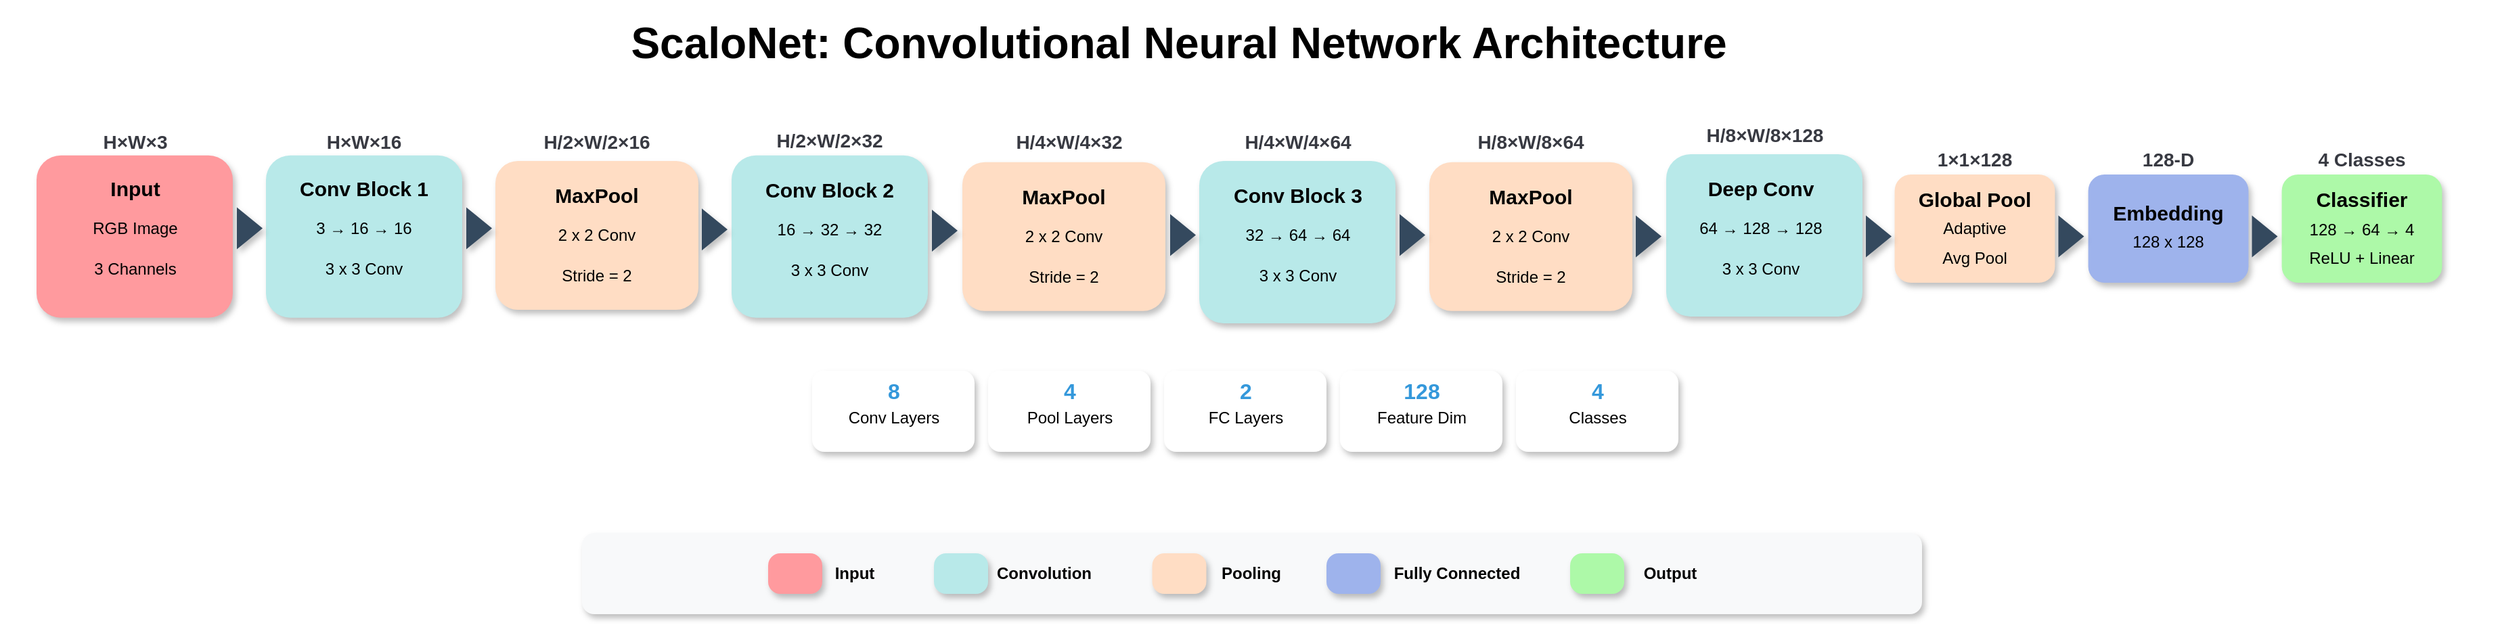 <mxfile version="28.2.0">
  <diagram name="Page-1" id="JE2Ti2y0dNud4Ru-ziMW">
    <mxGraphModel dx="2837" dy="1473" grid="1" gridSize="10" guides="1" tooltips="1" connect="1" arrows="1" fold="1" page="0" pageScale="1" pageWidth="1169" pageHeight="827" math="0" shadow="0">
      <root>
        <mxCell id="0" />
        <mxCell id="1" parent="0" />
        <mxCell id="ANGQTq8wLJbYGgAcVob9-1" value="&lt;div&gt;&lt;br&gt;&lt;/div&gt;" style="rounded=1;whiteSpace=wrap;html=1;strokeColor=none;fillColor=#B8E9E9;shadow=1;movable=1;resizable=1;rotatable=1;deletable=1;editable=1;locked=0;connectable=1;fontFamily=Helvetica;" parent="1" vertex="1">
          <mxGeometry x="90.5" y="0.91" width="145" height="120" as="geometry" />
        </mxCell>
        <mxCell id="ANGQTq8wLJbYGgAcVob9-2" value="Conv Block 2" style="text;html=1;align=center;verticalAlign=middle;whiteSpace=wrap;rounded=0;strokeColor=none;fontStyle=1;fontSize=15;movable=1;resizable=1;rotatable=1;deletable=1;editable=1;locked=0;connectable=1;shadow=1;fontFamily=Helvetica;" parent="1" vertex="1">
          <mxGeometry x="68" y="10.91" width="190" height="30" as="geometry" />
        </mxCell>
        <mxCell id="ANGQTq8wLJbYGgAcVob9-3" value="3 x 3 Conv" style="text;html=1;align=center;verticalAlign=middle;whiteSpace=wrap;rounded=0;strokeColor=none;movable=1;resizable=1;rotatable=1;deletable=1;editable=1;locked=0;connectable=1;shadow=1;fontFamily=Helvetica;" parent="1" vertex="1">
          <mxGeometry x="68" y="70.91" width="190" height="30" as="geometry" />
        </mxCell>
        <mxCell id="ANGQTq8wLJbYGgAcVob9-5" value="&lt;br&gt;&lt;div&gt;&lt;div&gt;16 → 32 → 32&lt;/div&gt;&lt;div&gt;&lt;br&gt;&lt;/div&gt;&lt;/div&gt;" style="text;html=1;align=center;verticalAlign=middle;whiteSpace=wrap;rounded=0;strokeColor=none;movable=1;resizable=1;rotatable=1;deletable=1;editable=1;locked=0;connectable=1;shadow=1;fontFamily=Helvetica;" parent="1" vertex="1">
          <mxGeometry x="68" y="40.91" width="190" height="30" as="geometry" />
        </mxCell>
        <mxCell id="ANGQTq8wLJbYGgAcVob9-7" value="&lt;div&gt;&lt;br&gt;&lt;/div&gt;" style="rounded=1;whiteSpace=wrap;html=1;strokeColor=none;fillColor=#B8E9E9;shadow=1;movable=1;resizable=1;rotatable=1;deletable=1;editable=1;locked=0;connectable=1;fontFamily=Helvetica;" parent="1" vertex="1">
          <mxGeometry x="436" y="5" width="145" height="120" as="geometry" />
        </mxCell>
        <mxCell id="ANGQTq8wLJbYGgAcVob9-8" value="Conv Block 3" style="text;html=1;align=center;verticalAlign=middle;whiteSpace=wrap;rounded=0;strokeColor=none;fontStyle=1;fontSize=15;movable=1;resizable=1;rotatable=1;deletable=1;editable=1;locked=0;connectable=1;shadow=1;fontFamily=Helvetica;" parent="1" vertex="1">
          <mxGeometry x="413.5" y="15" width="190" height="30" as="geometry" />
        </mxCell>
        <mxCell id="ANGQTq8wLJbYGgAcVob9-9" value="3 x 3 Conv" style="text;html=1;align=center;verticalAlign=middle;whiteSpace=wrap;rounded=0;strokeColor=none;movable=1;resizable=1;rotatable=1;deletable=1;editable=1;locked=0;connectable=1;shadow=1;fontFamily=Helvetica;" parent="1" vertex="1">
          <mxGeometry x="413.5" y="75" width="190" height="30" as="geometry" />
        </mxCell>
        <mxCell id="ANGQTq8wLJbYGgAcVob9-10" value="&lt;br&gt;&lt;div&gt;&lt;div&gt;32 → 64 → 64&lt;/div&gt;&lt;div&gt;&lt;br&gt;&lt;/div&gt;&lt;/div&gt;" style="text;html=1;align=center;verticalAlign=middle;whiteSpace=wrap;rounded=0;strokeColor=none;movable=1;resizable=1;rotatable=1;deletable=1;editable=1;locked=0;connectable=1;shadow=1;fontFamily=Helvetica;" parent="1" vertex="1">
          <mxGeometry x="413.5" y="45" width="190" height="30" as="geometry" />
        </mxCell>
        <mxCell id="ANGQTq8wLJbYGgAcVob9-15" value="&lt;div&gt;&lt;br&gt;&lt;/div&gt;" style="rounded=1;whiteSpace=wrap;html=1;strokeColor=none;fillColor=#FFDDC4;shadow=1;movable=1;resizable=1;rotatable=1;deletable=1;editable=1;locked=0;connectable=1;fontFamily=Helvetica;" parent="1" vertex="1">
          <mxGeometry x="261" y="5.91" width="150" height="110" as="geometry" />
        </mxCell>
        <mxCell id="ANGQTq8wLJbYGgAcVob9-16" value="MaxPool" style="text;html=1;align=center;verticalAlign=middle;whiteSpace=wrap;rounded=0;strokeColor=none;fontStyle=1;fontSize=15;movable=1;resizable=1;rotatable=1;deletable=1;editable=1;locked=0;connectable=1;shadow=1;fontFamily=Helvetica;" parent="1" vertex="1">
          <mxGeometry x="241" y="15.91" width="190" height="30" as="geometry" />
        </mxCell>
        <mxCell id="ANGQTq8wLJbYGgAcVob9-17" value="2 x 2 Conv" style="text;html=1;align=center;verticalAlign=middle;whiteSpace=wrap;rounded=0;strokeColor=none;movable=1;resizable=1;rotatable=1;deletable=1;editable=1;locked=0;connectable=1;shadow=1;fontFamily=Helvetica;" parent="1" vertex="1">
          <mxGeometry x="241" y="45.91" width="190" height="30" as="geometry" />
        </mxCell>
        <mxCell id="ANGQTq8wLJbYGgAcVob9-18" value="&lt;div&gt;&lt;div&gt;Stride = 2&lt;/div&gt;&lt;/div&gt;" style="text;html=1;align=center;verticalAlign=middle;whiteSpace=wrap;rounded=0;strokeColor=none;movable=1;resizable=1;rotatable=1;deletable=1;editable=1;locked=0;connectable=1;shadow=1;fontFamily=Helvetica;" parent="1" vertex="1">
          <mxGeometry x="241" y="75.91" width="190" height="30" as="geometry" />
        </mxCell>
        <mxCell id="ANGQTq8wLJbYGgAcVob9-19" value="&lt;div&gt;&lt;br&gt;&lt;/div&gt;" style="rounded=1;whiteSpace=wrap;html=1;strokeColor=none;fillColor=#FFDDC4;shadow=1;movable=1;resizable=1;rotatable=1;deletable=1;editable=1;locked=0;connectable=1;fontFamily=Helvetica;" parent="1" vertex="1">
          <mxGeometry x="-84" y="5" width="150" height="110" as="geometry" />
        </mxCell>
        <mxCell id="ANGQTq8wLJbYGgAcVob9-20" value="MaxPool" style="text;html=1;align=center;verticalAlign=middle;whiteSpace=wrap;rounded=0;strokeColor=none;fontStyle=1;fontSize=15;movable=1;resizable=1;rotatable=1;deletable=1;editable=1;locked=0;connectable=1;shadow=1;fontFamily=Helvetica;" parent="1" vertex="1">
          <mxGeometry x="-104" y="15" width="190" height="30" as="geometry" />
        </mxCell>
        <mxCell id="ANGQTq8wLJbYGgAcVob9-21" value="2 x 2 Conv" style="text;html=1;align=center;verticalAlign=middle;whiteSpace=wrap;rounded=0;strokeColor=none;movable=1;resizable=1;rotatable=1;deletable=1;editable=1;locked=0;connectable=1;shadow=1;fontFamily=Helvetica;" parent="1" vertex="1">
          <mxGeometry x="-104" y="45" width="190" height="30" as="geometry" />
        </mxCell>
        <mxCell id="ANGQTq8wLJbYGgAcVob9-22" value="&lt;div&gt;&lt;div&gt;Stride = 2&lt;/div&gt;&lt;/div&gt;" style="text;html=1;align=center;verticalAlign=middle;whiteSpace=wrap;rounded=0;strokeColor=none;movable=1;resizable=1;rotatable=1;deletable=1;editable=1;locked=0;connectable=1;shadow=1;fontFamily=Helvetica;" parent="1" vertex="1">
          <mxGeometry x="-104" y="75" width="190" height="30" as="geometry" />
        </mxCell>
        <mxCell id="ANGQTq8wLJbYGgAcVob9-24" value="&lt;div&gt;&lt;br&gt;&lt;/div&gt;" style="rounded=1;whiteSpace=wrap;html=1;strokeColor=none;fillColor=#FFDDC4;shadow=1;movable=1;resizable=1;rotatable=1;deletable=1;editable=1;locked=0;connectable=1;fontFamily=Helvetica;" parent="1" vertex="1">
          <mxGeometry x="606" y="5.91" width="150" height="110" as="geometry" />
        </mxCell>
        <mxCell id="ANGQTq8wLJbYGgAcVob9-25" value="MaxPool" style="text;html=1;align=center;verticalAlign=middle;whiteSpace=wrap;rounded=0;strokeColor=none;fontStyle=1;fontSize=15;movable=1;resizable=1;rotatable=1;deletable=1;editable=1;locked=0;connectable=1;shadow=1;fontFamily=Helvetica;" parent="1" vertex="1">
          <mxGeometry x="586" y="15.91" width="190" height="30" as="geometry" />
        </mxCell>
        <mxCell id="ANGQTq8wLJbYGgAcVob9-26" value="2 x 2 Conv" style="text;html=1;align=center;verticalAlign=middle;whiteSpace=wrap;rounded=0;strokeColor=none;movable=1;resizable=1;rotatable=1;deletable=1;editable=1;locked=0;connectable=1;shadow=1;fontFamily=Helvetica;" parent="1" vertex="1">
          <mxGeometry x="586" y="45.91" width="190" height="30" as="geometry" />
        </mxCell>
        <mxCell id="ANGQTq8wLJbYGgAcVob9-27" value="&lt;div&gt;&lt;div&gt;Stride = 2&lt;/div&gt;&lt;/div&gt;" style="text;html=1;align=center;verticalAlign=middle;whiteSpace=wrap;rounded=0;strokeColor=none;movable=1;resizable=1;rotatable=1;deletable=1;editable=1;locked=0;connectable=1;shadow=1;fontFamily=Helvetica;" parent="1" vertex="1">
          <mxGeometry x="586" y="75.91" width="190" height="30" as="geometry" />
        </mxCell>
        <mxCell id="ANGQTq8wLJbYGgAcVob9-45" value="" style="rounded=1;whiteSpace=wrap;html=1;strokeColor=none;shadow=1;movable=1;resizable=1;rotatable=1;deletable=1;editable=1;locked=0;connectable=1;fontFamily=Helvetica;" parent="1" vertex="1">
          <mxGeometry x="150" y="160" width="120" height="60" as="geometry" />
        </mxCell>
        <mxCell id="ANGQTq8wLJbYGgAcVob9-46" value="8" style="text;html=1;align=center;verticalAlign=middle;whiteSpace=wrap;rounded=0;strokeColor=none;shadow=1;fontStyle=1;fontColor=#3498DB;fontSize=16;movable=1;resizable=1;rotatable=1;deletable=1;editable=1;locked=0;connectable=1;fontFamily=Helvetica;" parent="1" vertex="1">
          <mxGeometry x="157.5" y="160" width="105" height="30" as="geometry" />
        </mxCell>
        <mxCell id="ANGQTq8wLJbYGgAcVob9-47" value="Conv Layers" style="text;html=1;align=center;verticalAlign=middle;whiteSpace=wrap;rounded=0;strokeColor=none;shadow=1;movable=1;resizable=1;rotatable=1;deletable=1;editable=1;locked=0;connectable=1;fontFamily=Helvetica;" parent="1" vertex="1">
          <mxGeometry x="157.5" y="180" width="105" height="30" as="geometry" />
        </mxCell>
        <mxCell id="ANGQTq8wLJbYGgAcVob9-48" value="" style="rounded=1;whiteSpace=wrap;html=1;strokeColor=none;shadow=1;movable=1;resizable=1;rotatable=1;deletable=1;editable=1;locked=0;connectable=1;fontFamily=Helvetica;" parent="1" vertex="1">
          <mxGeometry x="280" y="160" width="120" height="60" as="geometry" />
        </mxCell>
        <mxCell id="ANGQTq8wLJbYGgAcVob9-49" value="4" style="text;html=1;align=center;verticalAlign=middle;whiteSpace=wrap;rounded=0;strokeColor=none;shadow=1;fontStyle=1;fontColor=#3498DB;fontSize=16;movable=1;resizable=1;rotatable=1;deletable=1;editable=1;locked=0;connectable=1;fontFamily=Helvetica;" parent="1" vertex="1">
          <mxGeometry x="287.5" y="160" width="105" height="30" as="geometry" />
        </mxCell>
        <mxCell id="ANGQTq8wLJbYGgAcVob9-50" value="Pool Layers" style="text;html=1;align=center;verticalAlign=middle;whiteSpace=wrap;rounded=0;strokeColor=none;shadow=1;movable=1;resizable=1;rotatable=1;deletable=1;editable=1;locked=0;connectable=1;fontFamily=Helvetica;" parent="1" vertex="1">
          <mxGeometry x="287.5" y="180" width="105" height="30" as="geometry" />
        </mxCell>
        <mxCell id="ANGQTq8wLJbYGgAcVob9-51" value="" style="rounded=1;whiteSpace=wrap;html=1;strokeColor=none;shadow=1;movable=1;resizable=1;rotatable=1;deletable=1;editable=1;locked=0;connectable=1;fontFamily=Helvetica;" parent="1" vertex="1">
          <mxGeometry x="410" y="160" width="120" height="60" as="geometry" />
        </mxCell>
        <mxCell id="ANGQTq8wLJbYGgAcVob9-52" value="2" style="text;html=1;align=center;verticalAlign=middle;whiteSpace=wrap;rounded=0;strokeColor=none;shadow=1;fontStyle=1;fontColor=#3498DB;fontSize=16;movable=1;resizable=1;rotatable=1;deletable=1;editable=1;locked=0;connectable=1;fontFamily=Helvetica;" parent="1" vertex="1">
          <mxGeometry x="417.5" y="160" width="105" height="30" as="geometry" />
        </mxCell>
        <mxCell id="ANGQTq8wLJbYGgAcVob9-53" value="FC Layers" style="text;html=1;align=center;verticalAlign=middle;whiteSpace=wrap;rounded=0;strokeColor=none;shadow=1;movable=1;resizable=1;rotatable=1;deletable=1;editable=1;locked=0;connectable=1;fontFamily=Helvetica;" parent="1" vertex="1">
          <mxGeometry x="417.5" y="180" width="105" height="30" as="geometry" />
        </mxCell>
        <mxCell id="ANGQTq8wLJbYGgAcVob9-54" value="" style="rounded=1;whiteSpace=wrap;html=1;strokeColor=none;shadow=1;movable=1;resizable=1;rotatable=1;deletable=1;editable=1;locked=0;connectable=1;fontFamily=Helvetica;" parent="1" vertex="1">
          <mxGeometry x="540" y="160" width="120" height="60" as="geometry" />
        </mxCell>
        <mxCell id="ANGQTq8wLJbYGgAcVob9-55" value="128" style="text;html=1;align=center;verticalAlign=middle;whiteSpace=wrap;rounded=0;strokeColor=none;shadow=1;fontStyle=1;fontColor=#3498DB;fontSize=16;movable=1;resizable=1;rotatable=1;deletable=1;editable=1;locked=0;connectable=1;fontFamily=Helvetica;" parent="1" vertex="1">
          <mxGeometry x="547.5" y="160" width="105" height="30" as="geometry" />
        </mxCell>
        <mxCell id="ANGQTq8wLJbYGgAcVob9-56" value="Feature Dim" style="text;html=1;align=center;verticalAlign=middle;whiteSpace=wrap;rounded=0;strokeColor=none;shadow=1;movable=1;resizable=1;rotatable=1;deletable=1;editable=1;locked=0;connectable=1;fontFamily=Helvetica;" parent="1" vertex="1">
          <mxGeometry x="547.5" y="180" width="105" height="30" as="geometry" />
        </mxCell>
        <mxCell id="ANGQTq8wLJbYGgAcVob9-57" value="" style="rounded=1;whiteSpace=wrap;html=1;strokeColor=none;shadow=1;movable=1;resizable=1;rotatable=1;deletable=1;editable=1;locked=0;connectable=1;fontFamily=Helvetica;" parent="1" vertex="1">
          <mxGeometry x="670" y="160" width="120" height="60" as="geometry" />
        </mxCell>
        <mxCell id="ANGQTq8wLJbYGgAcVob9-58" value="4" style="text;html=1;align=center;verticalAlign=middle;whiteSpace=wrap;rounded=0;strokeColor=none;shadow=1;fontStyle=1;fontColor=#3498DB;fontSize=16;movable=1;resizable=1;rotatable=1;deletable=1;editable=1;locked=0;connectable=1;fontFamily=Helvetica;" parent="1" vertex="1">
          <mxGeometry x="677.5" y="160" width="105" height="30" as="geometry" />
        </mxCell>
        <mxCell id="ANGQTq8wLJbYGgAcVob9-59" value="Classes" style="text;html=1;align=center;verticalAlign=middle;whiteSpace=wrap;rounded=0;strokeColor=none;shadow=1;movable=1;resizable=1;rotatable=1;deletable=1;editable=1;locked=0;connectable=1;fontFamily=Helvetica;" parent="1" vertex="1">
          <mxGeometry x="677.5" y="180" width="105" height="30" as="geometry" />
        </mxCell>
        <mxCell id="ANGQTq8wLJbYGgAcVob9-60" value="" style="rounded=1;whiteSpace=wrap;html=1;strokeColor=none;fillColor=#F8F9FA;shadow=1;movable=1;resizable=1;rotatable=1;deletable=1;editable=1;locked=0;connectable=1;fontFamily=Helvetica;" parent="1" vertex="1">
          <mxGeometry x="-20" y="280" width="990" height="60" as="geometry" />
        </mxCell>
        <mxCell id="ANGQTq8wLJbYGgAcVob9-62" value="Input" style="text;html=1;align=center;verticalAlign=middle;whiteSpace=wrap;rounded=0;strokeColor=none;shadow=1;fontStyle=1;movable=1;resizable=1;rotatable=1;deletable=1;editable=1;locked=0;connectable=1;fontFamily=Helvetica;" parent="1" vertex="1">
          <mxGeometry x="160" y="295" width="42.5" height="30" as="geometry" />
        </mxCell>
        <mxCell id="ANGQTq8wLJbYGgAcVob9-64" value="Convolution" style="text;html=1;align=center;verticalAlign=middle;whiteSpace=wrap;rounded=0;strokeColor=none;shadow=1;fontStyle=1;movable=1;resizable=1;rotatable=1;deletable=1;editable=1;locked=0;connectable=1;fontFamily=Helvetica;" parent="1" vertex="1">
          <mxGeometry x="280" y="295" width="82.5" height="30" as="geometry" />
        </mxCell>
        <mxCell id="ANGQTq8wLJbYGgAcVob9-67" value="Pooling" style="text;html=1;align=center;verticalAlign=middle;whiteSpace=wrap;rounded=0;strokeColor=none;shadow=1;fontStyle=1;movable=1;resizable=1;rotatable=1;deletable=1;editable=1;locked=0;connectable=1;fontFamily=Helvetica;" parent="1" vertex="1">
          <mxGeometry x="447.5" y="300" width="52.5" height="20" as="geometry" />
        </mxCell>
        <mxCell id="ANGQTq8wLJbYGgAcVob9-70" value="Fully Connected" style="text;html=1;align=center;verticalAlign=middle;whiteSpace=wrap;rounded=0;strokeColor=none;shadow=1;fontStyle=1;movable=1;resizable=1;rotatable=1;deletable=1;editable=1;locked=0;connectable=1;fontFamily=Helvetica;" parent="1" vertex="1">
          <mxGeometry x="570" y="295" width="112.5" height="30" as="geometry" />
        </mxCell>
        <mxCell id="ANGQTq8wLJbYGgAcVob9-72" value="Output" style="text;html=1;align=center;verticalAlign=middle;whiteSpace=wrap;rounded=0;strokeColor=none;shadow=1;fontStyle=1;movable=1;resizable=1;rotatable=1;deletable=1;editable=1;locked=0;connectable=1;fontFamily=Helvetica;" parent="1" vertex="1">
          <mxGeometry x="750" y="295" width="67.5" height="30" as="geometry" />
        </mxCell>
        <mxCell id="ANGQTq8wLJbYGgAcVob9-73" value="ScaloNet: Convolutional Neural Network Architecture" style="text;html=1;align=center;verticalAlign=middle;whiteSpace=wrap;rounded=0;fontStyle=1;fontSize=32;movable=1;resizable=1;rotatable=1;deletable=1;editable=1;locked=0;connectable=1;shadow=1;fontFamily=Helvetica;" parent="1" vertex="1">
          <mxGeometry x="-58.75" y="-110" width="960" height="55" as="geometry" />
        </mxCell>
        <mxCell id="ANGQTq8wLJbYGgAcVob9-76" value="&lt;div&gt;&lt;br&gt;&lt;/div&gt;" style="rounded=1;whiteSpace=wrap;html=1;strokeColor=none;fillColor=#B8E9E9;shadow=1;movable=1;resizable=1;rotatable=1;deletable=1;editable=1;locked=0;connectable=1;fontFamily=Helvetica;" parent="1" vertex="1">
          <mxGeometry x="-253.5" y="0.91" width="145" height="120" as="geometry" />
        </mxCell>
        <mxCell id="ANGQTq8wLJbYGgAcVob9-77" value="Conv Block 1" style="text;html=1;align=center;verticalAlign=middle;whiteSpace=wrap;rounded=0;strokeColor=none;fontStyle=1;fontSize=15;movable=1;resizable=1;rotatable=1;deletable=1;editable=1;locked=0;connectable=1;shadow=1;fontFamily=Helvetica;" parent="1" vertex="1">
          <mxGeometry x="-276" y="10.0" width="190" height="30" as="geometry" />
        </mxCell>
        <mxCell id="ANGQTq8wLJbYGgAcVob9-78" value="3 x 3 Conv" style="text;html=1;align=center;verticalAlign=middle;whiteSpace=wrap;rounded=0;strokeColor=none;movable=1;resizable=1;rotatable=1;deletable=1;editable=1;locked=0;connectable=1;shadow=1;fontFamily=Helvetica;" parent="1" vertex="1">
          <mxGeometry x="-276" y="70" width="190" height="30" as="geometry" />
        </mxCell>
        <mxCell id="ANGQTq8wLJbYGgAcVob9-79" value="&lt;br&gt;&lt;div&gt;&lt;div&gt;3 → 16 → 16&lt;/div&gt;&lt;div&gt;&lt;br&gt;&lt;/div&gt;&lt;/div&gt;" style="text;html=1;align=center;verticalAlign=middle;whiteSpace=wrap;rounded=0;strokeColor=none;movable=1;resizable=1;rotatable=1;deletable=1;editable=1;locked=0;connectable=1;shadow=1;fontFamily=Helvetica;" parent="1" vertex="1">
          <mxGeometry x="-276" y="40" width="190" height="30" as="geometry" />
        </mxCell>
        <mxCell id="ANGQTq8wLJbYGgAcVob9-80" value="&lt;div&gt;&lt;br&gt;&lt;/div&gt;" style="rounded=1;whiteSpace=wrap;html=1;strokeColor=none;fillColor=#FF9A9E;shadow=1;movable=1;resizable=1;rotatable=1;deletable=1;editable=1;locked=0;connectable=1;fontFamily=Helvetica;" parent="1" vertex="1">
          <mxGeometry x="-423" y="0.91" width="145" height="120" as="geometry" />
        </mxCell>
        <mxCell id="ANGQTq8wLJbYGgAcVob9-81" value="Input" style="text;html=1;align=center;verticalAlign=middle;whiteSpace=wrap;rounded=0;strokeColor=none;fontStyle=1;fontSize=15;movable=1;resizable=1;rotatable=1;deletable=1;editable=1;locked=0;connectable=1;shadow=1;fontFamily=Helvetica;" parent="1" vertex="1">
          <mxGeometry x="-445.5" y="10" width="190" height="30" as="geometry" />
        </mxCell>
        <mxCell id="ANGQTq8wLJbYGgAcVob9-82" value="3 Channels" style="text;html=1;align=center;verticalAlign=middle;whiteSpace=wrap;rounded=0;strokeColor=none;movable=1;resizable=1;rotatable=1;deletable=1;editable=1;locked=0;connectable=1;shadow=1;fontFamily=Helvetica;" parent="1" vertex="1">
          <mxGeometry x="-445.5" y="70" width="190" height="30" as="geometry" />
        </mxCell>
        <mxCell id="ANGQTq8wLJbYGgAcVob9-83" value="&lt;div&gt;&lt;div&gt;RGB Image&lt;/div&gt;&lt;/div&gt;" style="text;html=1;align=center;verticalAlign=middle;whiteSpace=wrap;rounded=0;strokeColor=none;movable=1;resizable=1;rotatable=1;deletable=1;editable=1;locked=0;connectable=1;shadow=1;fontFamily=Helvetica;" parent="1" vertex="1">
          <mxGeometry x="-445.5" y="40" width="190" height="30" as="geometry" />
        </mxCell>
        <mxCell id="ANGQTq8wLJbYGgAcVob9-84" value="" style="shape=flexArrow;endArrow=classic;html=1;rounded=0;fillColor=#34495E;strokeColor=none;movable=1;resizable=1;rotatable=1;deletable=1;editable=1;locked=0;connectable=1;shadow=1;fontFamily=Helvetica;" parent="1" edge="1">
          <mxGeometry width="50" height="50" relative="1" as="geometry">
            <mxPoint x="-275.5" y="54.8" as="sourcePoint" />
            <mxPoint x="-255.5" y="54.8" as="targetPoint" />
          </mxGeometry>
        </mxCell>
        <mxCell id="ANGQTq8wLJbYGgAcVob9-85" value="" style="shape=flexArrow;endArrow=classic;html=1;rounded=0;fillColor=#34495E;strokeColor=none;movable=1;resizable=1;rotatable=1;deletable=1;editable=1;locked=0;connectable=1;shadow=1;fontFamily=Helvetica;" parent="1" edge="1">
          <mxGeometry width="50" height="50" relative="1" as="geometry">
            <mxPoint x="-106" y="54.8" as="sourcePoint" />
            <mxPoint x="-86" y="54.8" as="targetPoint" />
          </mxGeometry>
        </mxCell>
        <mxCell id="ANGQTq8wLJbYGgAcVob9-86" value="" style="shape=flexArrow;endArrow=classic;html=1;rounded=0;fillColor=#34495E;strokeColor=none;movable=1;resizable=1;rotatable=1;deletable=1;editable=1;locked=0;connectable=1;shadow=1;fontFamily=Helvetica;" parent="1" edge="1">
          <mxGeometry width="50" height="50" relative="1" as="geometry">
            <mxPoint x="68" y="55.67" as="sourcePoint" />
            <mxPoint x="88" y="55.67" as="targetPoint" />
          </mxGeometry>
        </mxCell>
        <mxCell id="ANGQTq8wLJbYGgAcVob9-87" value="" style="shape=flexArrow;endArrow=classic;html=1;rounded=0;fillColor=#34495E;strokeColor=none;movable=1;resizable=1;rotatable=1;deletable=1;editable=1;locked=0;connectable=1;shadow=1;fontFamily=Helvetica;" parent="1" edge="1">
          <mxGeometry width="50" height="50" relative="1" as="geometry">
            <mxPoint x="238" y="56.53" as="sourcePoint" />
            <mxPoint x="258" y="56.53" as="targetPoint" />
          </mxGeometry>
        </mxCell>
        <mxCell id="ANGQTq8wLJbYGgAcVob9-88" value="" style="shape=flexArrow;endArrow=classic;html=1;rounded=0;fillColor=#34495E;strokeColor=none;movable=1;resizable=1;rotatable=1;deletable=1;editable=1;locked=0;connectable=1;shadow=1;fontFamily=Helvetica;" parent="1" edge="1">
          <mxGeometry width="50" height="50" relative="1" as="geometry">
            <mxPoint x="414" y="59.71" as="sourcePoint" />
            <mxPoint x="434" y="59.71" as="targetPoint" />
          </mxGeometry>
        </mxCell>
        <mxCell id="ANGQTq8wLJbYGgAcVob9-89" value="" style="shape=flexArrow;endArrow=classic;html=1;rounded=0;strokeColor=none;fillColor=#34495E;movable=1;resizable=1;rotatable=1;deletable=1;editable=1;locked=0;connectable=1;shadow=1;fontFamily=Helvetica;" parent="1" edge="1">
          <mxGeometry width="50" height="50" relative="1" as="geometry">
            <mxPoint x="583.5" y="59.8" as="sourcePoint" />
            <mxPoint x="603.5" y="59.8" as="targetPoint" />
          </mxGeometry>
        </mxCell>
        <mxCell id="ANGQTq8wLJbYGgAcVob9-94" value="&lt;div&gt;&lt;br&gt;&lt;/div&gt;" style="rounded=1;whiteSpace=wrap;html=1;strokeColor=none;fillColor=#B8E9E9;shadow=1;movable=1;resizable=1;rotatable=1;deletable=1;editable=1;locked=0;connectable=1;fontFamily=Helvetica;" parent="1" vertex="1">
          <mxGeometry x="781" width="145" height="120" as="geometry" />
        </mxCell>
        <mxCell id="ANGQTq8wLJbYGgAcVob9-95" value="Deep Conv" style="text;html=1;align=center;verticalAlign=middle;whiteSpace=wrap;rounded=0;strokeColor=none;fontStyle=1;fontSize=15;movable=1;resizable=1;rotatable=1;deletable=1;editable=1;locked=0;connectable=1;shadow=1;fontFamily=Helvetica;" parent="1" vertex="1">
          <mxGeometry x="756" y="10" width="190" height="30" as="geometry" />
        </mxCell>
        <mxCell id="ANGQTq8wLJbYGgAcVob9-96" value="3 x 3 Conv" style="text;html=1;align=center;verticalAlign=middle;whiteSpace=wrap;rounded=0;strokeColor=none;movable=1;resizable=1;rotatable=1;deletable=1;editable=1;locked=0;connectable=1;shadow=1;fontFamily=Helvetica;" parent="1" vertex="1">
          <mxGeometry x="756" y="70" width="190" height="30" as="geometry" />
        </mxCell>
        <mxCell id="ANGQTq8wLJbYGgAcVob9-97" value="&lt;br&gt;&lt;div&gt;&lt;div&gt;64 → 128 → 128&lt;/div&gt;&lt;div&gt;&lt;br&gt;&lt;/div&gt;&lt;/div&gt;" style="text;html=1;align=center;verticalAlign=middle;whiteSpace=wrap;rounded=0;strokeColor=none;movable=1;resizable=1;rotatable=1;deletable=1;editable=1;locked=0;connectable=1;shadow=1;fontFamily=Helvetica;" parent="1" vertex="1">
          <mxGeometry x="756" y="40" width="190" height="30" as="geometry" />
        </mxCell>
        <mxCell id="ANGQTq8wLJbYGgAcVob9-98" value="" style="group;fillColor=none;container=0;strokeColor=none;movable=1;resizable=1;rotatable=1;deletable=1;editable=1;locked=0;connectable=1;shadow=1;fontFamily=Helvetica;" parent="1" vertex="1" connectable="0">
          <mxGeometry x="1086" y="15" width="150" height="80" as="geometry" />
        </mxCell>
        <mxCell id="ANGQTq8wLJbYGgAcVob9-99" value="&lt;div&gt;&lt;br&gt;&lt;/div&gt;" style="rounded=1;whiteSpace=wrap;html=1;container=0;strokeColor=none;fillColor=#FFDDC4;shadow=1;movable=1;resizable=1;rotatable=1;deletable=1;editable=1;locked=0;connectable=1;fontFamily=Helvetica;" parent="1" vertex="1">
          <mxGeometry x="949.789" y="15" width="118.421" height="80" as="geometry" />
        </mxCell>
        <mxCell id="ANGQTq8wLJbYGgAcVob9-100" value="Global Pool" style="text;html=1;align=center;verticalAlign=middle;whiteSpace=wrap;rounded=0;container=0;strokeColor=none;fontStyle=1;fontSize=15;movable=1;resizable=1;rotatable=1;deletable=1;editable=1;locked=0;connectable=1;shadow=1;fontFamily=Helvetica;" parent="1" vertex="1">
          <mxGeometry x="934" y="22.273" width="150" height="21.818" as="geometry" />
        </mxCell>
        <mxCell id="ANGQTq8wLJbYGgAcVob9-101" value="Adaptive" style="text;html=1;align=center;verticalAlign=middle;whiteSpace=wrap;rounded=0;container=0;strokeColor=none;movable=1;resizable=1;rotatable=1;deletable=1;editable=1;locked=0;connectable=1;shadow=1;fontFamily=Helvetica;" parent="1" vertex="1">
          <mxGeometry x="934" y="44.091" width="150" height="21.818" as="geometry" />
        </mxCell>
        <mxCell id="ANGQTq8wLJbYGgAcVob9-102" value="Avg Pool" style="text;html=1;align=center;verticalAlign=middle;whiteSpace=wrap;rounded=0;container=0;strokeColor=none;movable=1;resizable=1;rotatable=1;deletable=1;editable=1;locked=0;connectable=1;shadow=1;fontFamily=Helvetica;" parent="1" vertex="1">
          <mxGeometry x="934" y="65.91" width="150" height="21.818" as="geometry" />
        </mxCell>
        <mxCell id="ANGQTq8wLJbYGgAcVob9-103" value="&lt;div&gt;&lt;br&gt;&lt;/div&gt;" style="rounded=1;whiteSpace=wrap;html=1;container=0;fillColor=#ADF9A8;strokeColor=none;shadow=1;movable=1;resizable=1;rotatable=1;deletable=1;editable=1;locked=0;connectable=1;fontFamily=Helvetica;" parent="1" vertex="1">
          <mxGeometry x="1235.789" y="15" width="118.421" height="80" as="geometry" />
        </mxCell>
        <mxCell id="ANGQTq8wLJbYGgAcVob9-104" value="Classifier" style="text;html=1;align=center;verticalAlign=middle;whiteSpace=wrap;rounded=0;container=0;strokeColor=none;fontStyle=1;fontSize=15;movable=1;resizable=1;rotatable=1;deletable=1;editable=1;locked=0;connectable=1;shadow=1;fontFamily=Helvetica;" parent="1" vertex="1">
          <mxGeometry x="1220" y="22.273" width="150" height="21.818" as="geometry" />
        </mxCell>
        <mxCell id="ANGQTq8wLJbYGgAcVob9-105" value="ReLU + Linear" style="text;html=1;align=center;verticalAlign=middle;whiteSpace=wrap;rounded=0;container=0;strokeColor=none;movable=1;resizable=1;rotatable=1;deletable=1;editable=1;locked=0;connectable=1;shadow=1;fontFamily=Helvetica;" parent="1" vertex="1">
          <mxGeometry x="1220" y="65.91" width="150" height="21.818" as="geometry" />
        </mxCell>
        <mxCell id="ANGQTq8wLJbYGgAcVob9-106" value="&lt;div&gt;&lt;br&gt;&lt;/div&gt;" style="rounded=1;whiteSpace=wrap;html=1;fillColor=#9EB3EC;strokeColor=none;shadow=1;movable=1;resizable=1;rotatable=1;deletable=1;editable=1;locked=0;connectable=1;fontFamily=Helvetica;" parent="1" vertex="1">
          <mxGeometry x="1092.789" y="15" width="118.421" height="80" as="geometry" />
        </mxCell>
        <mxCell id="ANGQTq8wLJbYGgAcVob9-107" value="Embedding" style="text;html=1;align=center;verticalAlign=middle;whiteSpace=wrap;rounded=0;strokeColor=none;fontStyle=1;fontSize=15;movable=1;resizable=1;rotatable=1;deletable=1;editable=1;locked=0;connectable=1;shadow=1;fontFamily=Helvetica;" parent="1" vertex="1">
          <mxGeometry x="1077" y="32.273" width="150" height="21.818" as="geometry" />
        </mxCell>
        <mxCell id="ANGQTq8wLJbYGgAcVob9-108" value="128 x 128" style="text;html=1;align=center;verticalAlign=middle;whiteSpace=wrap;rounded=0;strokeColor=none;movable=1;resizable=1;rotatable=1;deletable=1;editable=1;locked=0;connectable=1;shadow=1;fontFamily=Helvetica;" parent="1" vertex="1">
          <mxGeometry x="1077" y="54.091" width="150" height="21.818" as="geometry" />
        </mxCell>
        <mxCell id="ANGQTq8wLJbYGgAcVob9-109" value="" style="shape=flexArrow;endArrow=classic;html=1;rounded=0;strokeColor=none;fillColor=#34495E;movable=1;resizable=1;rotatable=1;deletable=1;editable=1;locked=0;connectable=1;shadow=1;fontFamily=Helvetica;" parent="1" edge="1">
          <mxGeometry width="50" height="50" relative="1" as="geometry">
            <mxPoint x="758" y="60.74" as="sourcePoint" />
            <mxPoint x="778" y="60.74" as="targetPoint" />
          </mxGeometry>
        </mxCell>
        <mxCell id="ANGQTq8wLJbYGgAcVob9-110" value="" style="shape=flexArrow;endArrow=classic;html=1;rounded=0;strokeColor=none;fillColor=#34495E;movable=1;resizable=1;rotatable=1;deletable=1;editable=1;locked=0;connectable=1;shadow=1;fontFamily=Helvetica;" parent="1" edge="1">
          <mxGeometry width="50" height="50" relative="1" as="geometry">
            <mxPoint x="928" y="60.74" as="sourcePoint" />
            <mxPoint x="948" y="60.74" as="targetPoint" />
          </mxGeometry>
        </mxCell>
        <mxCell id="ANGQTq8wLJbYGgAcVob9-111" value="" style="shape=flexArrow;endArrow=classic;html=1;rounded=0;strokeColor=none;fillColor=#34495E;movable=1;resizable=1;rotatable=1;deletable=1;editable=1;locked=0;connectable=1;shadow=1;fontFamily=Helvetica;" parent="1" edge="1">
          <mxGeometry width="50" height="50" relative="1" as="geometry">
            <mxPoint x="1070.21" y="60.74" as="sourcePoint" />
            <mxPoint x="1090.21" y="60.74" as="targetPoint" />
          </mxGeometry>
        </mxCell>
        <mxCell id="ANGQTq8wLJbYGgAcVob9-112" value="" style="shape=flexArrow;endArrow=classic;html=1;rounded=0;strokeColor=none;fillColor=#34495E;movable=1;resizable=1;rotatable=1;deletable=1;editable=1;locked=0;connectable=1;shadow=1;fontFamily=Helvetica;" parent="1" edge="1">
          <mxGeometry width="50" height="50" relative="1" as="geometry">
            <mxPoint x="1213.21" y="60.74" as="sourcePoint" />
            <mxPoint x="1233.21" y="60.74" as="targetPoint" />
          </mxGeometry>
        </mxCell>
        <mxCell id="ANGQTq8wLJbYGgAcVob9-43" value="&lt;br&gt;&lt;div&gt;&lt;div&gt;128 → 64 → 4&lt;/div&gt;&lt;div&gt;&lt;br&gt;&lt;/div&gt;&lt;/div&gt;" style="text;html=1;align=center;verticalAlign=middle;whiteSpace=wrap;rounded=0;strokeColor=none;movable=1;resizable=1;rotatable=1;deletable=1;editable=1;locked=0;connectable=1;shadow=1;fontFamily=Helvetica;" parent="1" vertex="1">
          <mxGeometry x="1200" y="40.91" width="190" height="30" as="geometry" />
        </mxCell>
        <mxCell id="ANGQTq8wLJbYGgAcVob9-113" value="&lt;span style=&quot;color: rgb(56, 58, 66); font-size: 14px; text-align: left; white-space: pre;&quot;&gt;H×W×16&lt;/span&gt;" style="text;html=1;align=center;verticalAlign=middle;whiteSpace=wrap;rounded=0;fillColor=none;labelBackgroundColor=none;fontStyle=1;movable=1;resizable=1;rotatable=1;deletable=1;editable=1;locked=0;connectable=1;shadow=1;fontFamily=Helvetica;" parent="1" vertex="1">
          <mxGeometry x="-211" y="-24.09" width="60" height="30" as="geometry" />
        </mxCell>
        <mxCell id="ANGQTq8wLJbYGgAcVob9-114" value="&lt;span style=&quot;color: rgb(56, 58, 66); font-size: 14px; font-style: normal; font-variant-ligatures: normal; font-variant-caps: normal; letter-spacing: normal; orphans: 2; text-indent: 0px; text-transform: none; widows: 2; word-spacing: 0px; -webkit-text-stroke-width: 0px; white-space: pre; text-decoration-thickness: initial; text-decoration-style: initial; text-decoration-color: initial; float: none; display: inline !important;&quot;&gt;H×W×3&lt;/span&gt;" style="text;whiteSpace=wrap;html=1;align=center;labelBackgroundColor=none;fontStyle=1;movable=1;resizable=1;rotatable=1;deletable=1;editable=1;locked=0;connectable=1;shadow=1;fontFamily=Helvetica;" parent="1" vertex="1">
          <mxGeometry x="-385.5" y="-24.09" width="70" height="40" as="geometry" />
        </mxCell>
        <mxCell id="ANGQTq8wLJbYGgAcVob9-116" value="&lt;span style=&quot;color: rgb(56, 58, 66); font-size: 14px; font-style: normal; font-variant-ligatures: normal; font-variant-caps: normal; letter-spacing: normal; orphans: 2; text-indent: 0px; text-transform: none; widows: 2; word-spacing: 0px; -webkit-text-stroke-width: 0px; white-space: pre; text-decoration-thickness: initial; text-decoration-style: initial; text-decoration-color: initial; float: none; display: inline !important;&quot;&gt;H/2×W/2×16&lt;/span&gt;" style="text;whiteSpace=wrap;html=1;align=center;labelBackgroundColor=none;fontStyle=1;movable=1;resizable=1;rotatable=1;deletable=1;editable=1;locked=0;connectable=1;shadow=1;fontFamily=Helvetica;" parent="1" vertex="1">
          <mxGeometry x="-64" y="-24.09" width="110" height="40" as="geometry" />
        </mxCell>
        <mxCell id="ANGQTq8wLJbYGgAcVob9-117" value="&lt;span style=&quot;color: rgb(56, 58, 66); font-size: 14px; font-style: normal; font-variant-ligatures: normal; font-variant-caps: normal; letter-spacing: normal; orphans: 2; text-indent: 0px; text-transform: none; widows: 2; word-spacing: 0px; -webkit-text-stroke-width: 0px; white-space: pre; text-decoration-thickness: initial; text-decoration-style: initial; text-decoration-color: initial; float: none; display: inline !important;&quot;&gt;H/2×W/2×32&lt;/span&gt;" style="text;whiteSpace=wrap;html=1;labelBackgroundColor=none;align=center;fontStyle=1;movable=1;resizable=1;rotatable=1;deletable=1;editable=1;locked=0;connectable=1;shadow=1;fontFamily=Helvetica;" parent="1" vertex="1">
          <mxGeometry x="108" y="-25" width="110" height="40" as="geometry" />
        </mxCell>
        <mxCell id="ANGQTq8wLJbYGgAcVob9-118" value="&lt;span style=&quot;color: rgb(56, 58, 66); font-size: 14px; font-style: normal; font-variant-ligatures: normal; font-variant-caps: normal; letter-spacing: normal; orphans: 2; text-indent: 0px; text-transform: none; widows: 2; word-spacing: 0px; -webkit-text-stroke-width: 0px; white-space: pre; text-decoration-thickness: initial; text-decoration-style: initial; text-decoration-color: initial; float: none; display: inline !important;&quot;&gt;H/4×W/4×32&lt;/span&gt;" style="text;whiteSpace=wrap;html=1;align=center;labelBackgroundColor=none;fontStyle=1;movable=1;resizable=1;rotatable=1;deletable=1;editable=1;locked=0;connectable=1;shadow=1;fontFamily=Helvetica;" parent="1" vertex="1">
          <mxGeometry x="285" y="-24.09" width="110" height="40" as="geometry" />
        </mxCell>
        <mxCell id="ANGQTq8wLJbYGgAcVob9-119" value="&lt;span style=&quot;color: rgb(56, 58, 66); font-size: 14px; font-style: normal; font-variant-ligatures: normal; font-variant-caps: normal; letter-spacing: normal; orphans: 2; text-indent: 0px; text-transform: none; widows: 2; word-spacing: 0px; -webkit-text-stroke-width: 0px; white-space: pre; text-decoration-thickness: initial; text-decoration-style: initial; text-decoration-color: initial; float: none; display: inline !important;&quot;&gt;H/4×W/4×64&lt;/span&gt;" style="text;whiteSpace=wrap;html=1;align=center;labelBackgroundColor=none;fontStyle=1;movable=1;resizable=1;rotatable=1;deletable=1;editable=1;locked=0;connectable=1;shadow=1;fontFamily=Helvetica;" parent="1" vertex="1">
          <mxGeometry x="453.5" y="-24.09" width="110" height="40" as="geometry" />
        </mxCell>
        <mxCell id="ANGQTq8wLJbYGgAcVob9-120" value="&lt;span style=&quot;color: rgb(56, 58, 66); font-size: 14px; font-style: normal; font-variant-ligatures: normal; font-variant-caps: normal; letter-spacing: normal; orphans: 2; text-indent: 0px; text-transform: none; widows: 2; word-spacing: 0px; -webkit-text-stroke-width: 0px; white-space: pre; text-decoration-thickness: initial; text-decoration-style: initial; text-decoration-color: initial; float: none; display: inline !important;&quot;&gt;H/8×W/8×64&lt;/span&gt;" style="text;whiteSpace=wrap;html=1;align=center;labelBackgroundColor=none;fontStyle=1;movable=1;resizable=1;rotatable=1;deletable=1;editable=1;locked=0;connectable=1;shadow=1;fontFamily=Helvetica;" parent="1" vertex="1">
          <mxGeometry x="626" y="-24.09" width="110" height="40" as="geometry" />
        </mxCell>
        <mxCell id="ANGQTq8wLJbYGgAcVob9-121" value="&lt;span style=&quot;color: rgb(56, 58, 66); font-size: 14px; font-style: normal; font-variant-ligatures: normal; font-variant-caps: normal; letter-spacing: normal; orphans: 2; text-indent: 0px; text-transform: none; widows: 2; word-spacing: 0px; -webkit-text-stroke-width: 0px; white-space: pre; text-decoration-thickness: initial; text-decoration-style: initial; text-decoration-color: initial; float: none; display: inline !important;&quot;&gt;H/8×W/8×128&lt;/span&gt;" style="text;whiteSpace=wrap;html=1;labelBackgroundColor=none;align=center;fontStyle=1;movable=1;resizable=1;rotatable=1;deletable=1;editable=1;locked=0;connectable=1;shadow=1;fontFamily=Helvetica;" parent="1" vertex="1">
          <mxGeometry x="793.5" y="-29.09" width="120" height="40" as="geometry" />
        </mxCell>
        <mxCell id="ANGQTq8wLJbYGgAcVob9-122" value="&lt;span style=&quot;color: rgb(56, 58, 66); font-size: 14px; font-style: normal; font-variant-ligatures: normal; font-variant-caps: normal; letter-spacing: normal; orphans: 2; text-indent: 0px; text-transform: none; widows: 2; word-spacing: 0px; -webkit-text-stroke-width: 0px; white-space: pre; text-decoration-thickness: initial; text-decoration-style: initial; text-decoration-color: initial; float: none; display: inline !important;&quot;&gt;1×1×128&lt;/span&gt;" style="text;whiteSpace=wrap;html=1;align=center;labelBackgroundColor=none;fontStyle=1;movable=1;resizable=1;rotatable=1;deletable=1;editable=1;locked=0;connectable=1;shadow=1;fontFamily=Helvetica;" parent="1" vertex="1">
          <mxGeometry x="964" y="-10.73" width="90" height="40" as="geometry" />
        </mxCell>
        <mxCell id="ANGQTq8wLJbYGgAcVob9-123" value="&lt;span style=&quot;color: rgb(56, 58, 66); font-size: 14px; font-style: normal; font-variant-ligatures: normal; font-variant-caps: normal; letter-spacing: normal; orphans: 2; text-indent: 0px; text-transform: none; widows: 2; word-spacing: 0px; -webkit-text-stroke-width: 0px; white-space: pre; text-decoration-thickness: initial; text-decoration-style: initial; text-decoration-color: initial; float: none; display: inline !important;&quot;&gt;128-D&lt;/span&gt;" style="text;whiteSpace=wrap;html=1;align=center;labelBackgroundColor=none;fontStyle=1;movable=1;resizable=1;rotatable=1;deletable=1;editable=1;locked=0;connectable=1;shadow=1;fontFamily=Helvetica;" parent="1" vertex="1">
          <mxGeometry x="1117" y="-10.73" width="70" height="40" as="geometry" />
        </mxCell>
        <mxCell id="ANGQTq8wLJbYGgAcVob9-124" value="&lt;span style=&quot;color: rgb(56, 58, 66); font-size: 14px; font-style: normal; font-variant-ligatures: normal; font-variant-caps: normal; letter-spacing: normal; orphans: 2; text-indent: 0px; text-transform: none; widows: 2; word-spacing: 0px; -webkit-text-stroke-width: 0px; white-space: pre; text-decoration-thickness: initial; text-decoration-style: initial; text-decoration-color: initial; float: none; display: inline !important;&quot;&gt;4 Classes&lt;/span&gt;" style="text;whiteSpace=wrap;html=1;align=center;labelBackgroundColor=none;fontStyle=1;movable=1;resizable=1;rotatable=1;deletable=1;editable=1;locked=0;connectable=1;shadow=1;fontFamily=Helvetica;" parent="1" vertex="1">
          <mxGeometry x="1245" y="-10.73" width="100" height="40" as="geometry" />
        </mxCell>
        <mxCell id="ANGQTq8wLJbYGgAcVob9-61" value="" style="rounded=1;whiteSpace=wrap;html=1;strokeColor=none;fillColor=#FF9A9E;arcSize=30;shadow=1;movable=1;resizable=1;rotatable=1;deletable=1;editable=1;locked=0;connectable=1;fontFamily=Helvetica;" parent="1" vertex="1">
          <mxGeometry x="117.5" y="295" width="40" height="30" as="geometry" />
        </mxCell>
        <mxCell id="ANGQTq8wLJbYGgAcVob9-63" value="" style="rounded=1;whiteSpace=wrap;html=1;fillColor=#B8E9E9;strokeColor=none;arcSize=30;shadow=1;movable=1;resizable=1;rotatable=1;deletable=1;editable=1;locked=0;connectable=1;fontFamily=Helvetica;" parent="1" vertex="1">
          <mxGeometry x="240" y="295" width="40" height="30" as="geometry" />
        </mxCell>
        <mxCell id="ANGQTq8wLJbYGgAcVob9-66" value="" style="rounded=1;whiteSpace=wrap;html=1;fillColor=#FFDDC4;strokeColor=none;arcSize=30;shadow=1;movable=1;resizable=1;rotatable=1;deletable=1;editable=1;locked=0;connectable=1;fontFamily=Helvetica;" parent="1" vertex="1">
          <mxGeometry x="401.25" y="295" width="40" height="30" as="geometry" />
        </mxCell>
        <mxCell id="ANGQTq8wLJbYGgAcVob9-68" value="" style="rounded=1;whiteSpace=wrap;html=1;strokeColor=none;fillColor=#9EB3EC;arcSize=30;shadow=1;movable=1;resizable=1;rotatable=1;deletable=1;editable=1;locked=0;connectable=1;fontFamily=Helvetica;" parent="1" vertex="1">
          <mxGeometry x="530" y="295" width="40" height="30" as="geometry" />
        </mxCell>
        <mxCell id="ANGQTq8wLJbYGgAcVob9-71" value="" style="rounded=1;whiteSpace=wrap;html=1;fillColor=#ADF9A8;strokeColor=none;arcSize=30;shadow=1;movable=1;resizable=1;rotatable=1;deletable=1;editable=1;locked=0;connectable=1;fontFamily=Helvetica;" parent="1" vertex="1">
          <mxGeometry x="710" y="295" width="40" height="30" as="geometry" />
        </mxCell>
      </root>
    </mxGraphModel>
  </diagram>
</mxfile>
